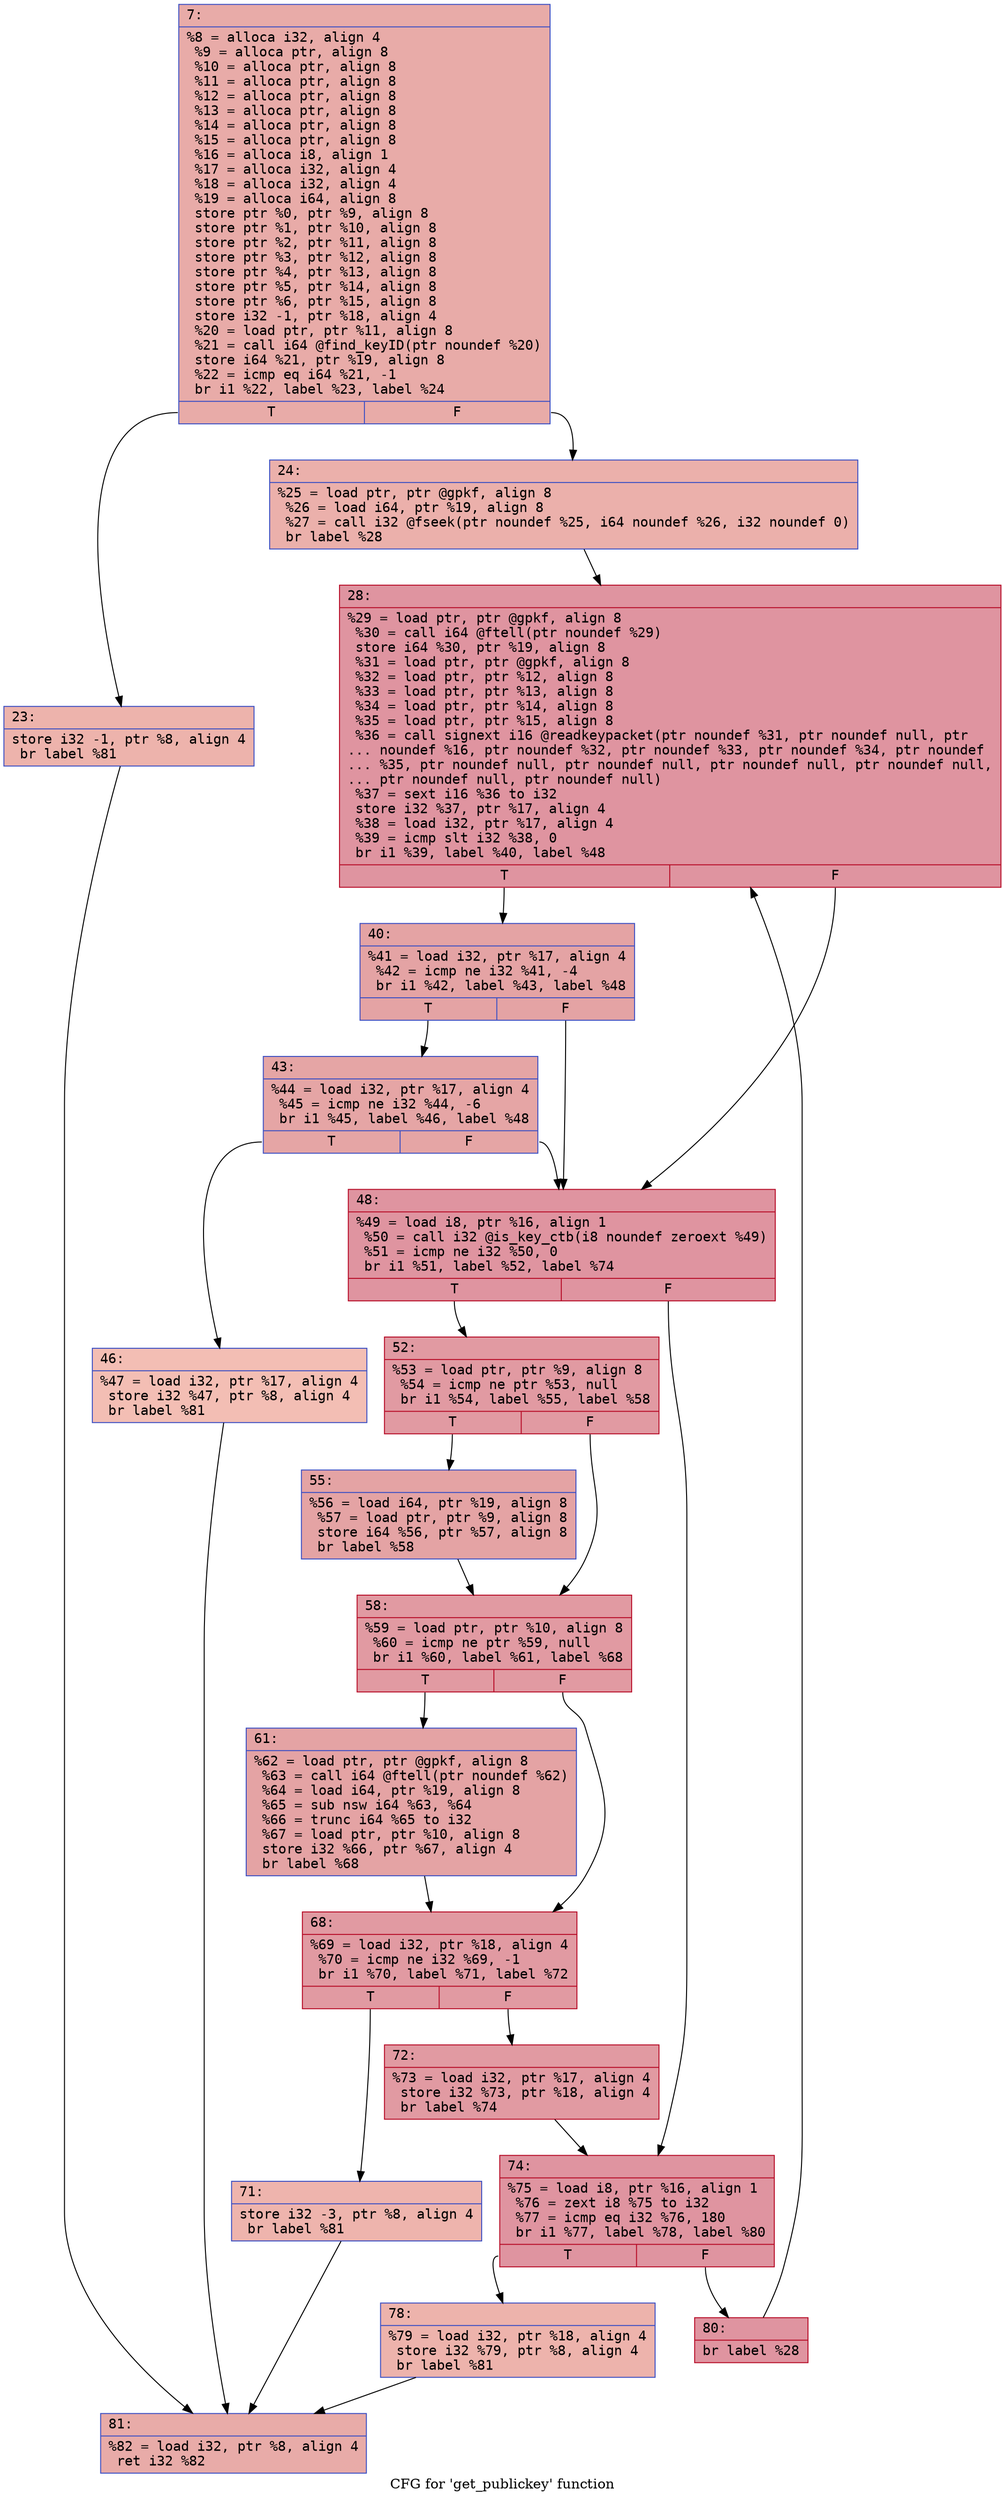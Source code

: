digraph "CFG for 'get_publickey' function" {
	label="CFG for 'get_publickey' function";

	Node0x600001f71310 [shape=record,color="#3d50c3ff", style=filled, fillcolor="#cc403a70" fontname="Courier",label="{7:\l|  %8 = alloca i32, align 4\l  %9 = alloca ptr, align 8\l  %10 = alloca ptr, align 8\l  %11 = alloca ptr, align 8\l  %12 = alloca ptr, align 8\l  %13 = alloca ptr, align 8\l  %14 = alloca ptr, align 8\l  %15 = alloca ptr, align 8\l  %16 = alloca i8, align 1\l  %17 = alloca i32, align 4\l  %18 = alloca i32, align 4\l  %19 = alloca i64, align 8\l  store ptr %0, ptr %9, align 8\l  store ptr %1, ptr %10, align 8\l  store ptr %2, ptr %11, align 8\l  store ptr %3, ptr %12, align 8\l  store ptr %4, ptr %13, align 8\l  store ptr %5, ptr %14, align 8\l  store ptr %6, ptr %15, align 8\l  store i32 -1, ptr %18, align 4\l  %20 = load ptr, ptr %11, align 8\l  %21 = call i64 @find_keyID(ptr noundef %20)\l  store i64 %21, ptr %19, align 8\l  %22 = icmp eq i64 %21, -1\l  br i1 %22, label %23, label %24\l|{<s0>T|<s1>F}}"];
	Node0x600001f71310:s0 -> Node0x600001f71360[tooltip="7 -> 23\nProbability 37.50%" ];
	Node0x600001f71310:s1 -> Node0x600001f713b0[tooltip="7 -> 24\nProbability 62.50%" ];
	Node0x600001f71360 [shape=record,color="#3d50c3ff", style=filled, fillcolor="#d6524470" fontname="Courier",label="{23:\l|  store i32 -1, ptr %8, align 4\l  br label %81\l}"];
	Node0x600001f71360 -> Node0x600001f718b0[tooltip="23 -> 81\nProbability 100.00%" ];
	Node0x600001f713b0 [shape=record,color="#3d50c3ff", style=filled, fillcolor="#d24b4070" fontname="Courier",label="{24:\l|  %25 = load ptr, ptr @gpkf, align 8\l  %26 = load i64, ptr %19, align 8\l  %27 = call i32 @fseek(ptr noundef %25, i64 noundef %26, i32 noundef 0)\l  br label %28\l}"];
	Node0x600001f713b0 -> Node0x600001f71400[tooltip="24 -> 28\nProbability 100.00%" ];
	Node0x600001f71400 [shape=record,color="#b70d28ff", style=filled, fillcolor="#b70d2870" fontname="Courier",label="{28:\l|  %29 = load ptr, ptr @gpkf, align 8\l  %30 = call i64 @ftell(ptr noundef %29)\l  store i64 %30, ptr %19, align 8\l  %31 = load ptr, ptr @gpkf, align 8\l  %32 = load ptr, ptr %12, align 8\l  %33 = load ptr, ptr %13, align 8\l  %34 = load ptr, ptr %14, align 8\l  %35 = load ptr, ptr %15, align 8\l  %36 = call signext i16 @readkeypacket(ptr noundef %31, ptr noundef null, ptr\l... noundef %16, ptr noundef %32, ptr noundef %33, ptr noundef %34, ptr noundef\l... %35, ptr noundef null, ptr noundef null, ptr noundef null, ptr noundef null,\l... ptr noundef null, ptr noundef null)\l  %37 = sext i16 %36 to i32\l  store i32 %37, ptr %17, align 4\l  %38 = load i32, ptr %17, align 4\l  %39 = icmp slt i32 %38, 0\l  br i1 %39, label %40, label %48\l|{<s0>T|<s1>F}}"];
	Node0x600001f71400:s0 -> Node0x600001f71450[tooltip="28 -> 40\nProbability 37.50%" ];
	Node0x600001f71400:s1 -> Node0x600001f71540[tooltip="28 -> 48\nProbability 62.50%" ];
	Node0x600001f71450 [shape=record,color="#3d50c3ff", style=filled, fillcolor="#c32e3170" fontname="Courier",label="{40:\l|  %41 = load i32, ptr %17, align 4\l  %42 = icmp ne i32 %41, -4\l  br i1 %42, label %43, label %48\l|{<s0>T|<s1>F}}"];
	Node0x600001f71450:s0 -> Node0x600001f714a0[tooltip="40 -> 43\nProbability 50.00%" ];
	Node0x600001f71450:s1 -> Node0x600001f71540[tooltip="40 -> 48\nProbability 50.00%" ];
	Node0x600001f714a0 [shape=record,color="#3d50c3ff", style=filled, fillcolor="#c5333470" fontname="Courier",label="{43:\l|  %44 = load i32, ptr %17, align 4\l  %45 = icmp ne i32 %44, -6\l  br i1 %45, label %46, label %48\l|{<s0>T|<s1>F}}"];
	Node0x600001f714a0:s0 -> Node0x600001f714f0[tooltip="43 -> 46\nProbability 3.12%" ];
	Node0x600001f714a0:s1 -> Node0x600001f71540[tooltip="43 -> 48\nProbability 96.88%" ];
	Node0x600001f714f0 [shape=record,color="#3d50c3ff", style=filled, fillcolor="#e36c5570" fontname="Courier",label="{46:\l|  %47 = load i32, ptr %17, align 4\l  store i32 %47, ptr %8, align 4\l  br label %81\l}"];
	Node0x600001f714f0 -> Node0x600001f718b0[tooltip="46 -> 81\nProbability 100.00%" ];
	Node0x600001f71540 [shape=record,color="#b70d28ff", style=filled, fillcolor="#b70d2870" fontname="Courier",label="{48:\l|  %49 = load i8, ptr %16, align 1\l  %50 = call i32 @is_key_ctb(i8 noundef zeroext %49)\l  %51 = icmp ne i32 %50, 0\l  br i1 %51, label %52, label %74\l|{<s0>T|<s1>F}}"];
	Node0x600001f71540:s0 -> Node0x600001f71590[tooltip="48 -> 52\nProbability 62.50%" ];
	Node0x600001f71540:s1 -> Node0x600001f717c0[tooltip="48 -> 74\nProbability 37.50%" ];
	Node0x600001f71590 [shape=record,color="#b70d28ff", style=filled, fillcolor="#bb1b2c70" fontname="Courier",label="{52:\l|  %53 = load ptr, ptr %9, align 8\l  %54 = icmp ne ptr %53, null\l  br i1 %54, label %55, label %58\l|{<s0>T|<s1>F}}"];
	Node0x600001f71590:s0 -> Node0x600001f715e0[tooltip="52 -> 55\nProbability 62.50%" ];
	Node0x600001f71590:s1 -> Node0x600001f71630[tooltip="52 -> 58\nProbability 37.50%" ];
	Node0x600001f715e0 [shape=record,color="#3d50c3ff", style=filled, fillcolor="#c32e3170" fontname="Courier",label="{55:\l|  %56 = load i64, ptr %19, align 8\l  %57 = load ptr, ptr %9, align 8\l  store i64 %56, ptr %57, align 8\l  br label %58\l}"];
	Node0x600001f715e0 -> Node0x600001f71630[tooltip="55 -> 58\nProbability 100.00%" ];
	Node0x600001f71630 [shape=record,color="#b70d28ff", style=filled, fillcolor="#bb1b2c70" fontname="Courier",label="{58:\l|  %59 = load ptr, ptr %10, align 8\l  %60 = icmp ne ptr %59, null\l  br i1 %60, label %61, label %68\l|{<s0>T|<s1>F}}"];
	Node0x600001f71630:s0 -> Node0x600001f71680[tooltip="58 -> 61\nProbability 62.50%" ];
	Node0x600001f71630:s1 -> Node0x600001f716d0[tooltip="58 -> 68\nProbability 37.50%" ];
	Node0x600001f71680 [shape=record,color="#3d50c3ff", style=filled, fillcolor="#c32e3170" fontname="Courier",label="{61:\l|  %62 = load ptr, ptr @gpkf, align 8\l  %63 = call i64 @ftell(ptr noundef %62)\l  %64 = load i64, ptr %19, align 8\l  %65 = sub nsw i64 %63, %64\l  %66 = trunc i64 %65 to i32\l  %67 = load ptr, ptr %10, align 8\l  store i32 %66, ptr %67, align 4\l  br label %68\l}"];
	Node0x600001f71680 -> Node0x600001f716d0[tooltip="61 -> 68\nProbability 100.00%" ];
	Node0x600001f716d0 [shape=record,color="#b70d28ff", style=filled, fillcolor="#bb1b2c70" fontname="Courier",label="{68:\l|  %69 = load i32, ptr %18, align 4\l  %70 = icmp ne i32 %69, -1\l  br i1 %70, label %71, label %72\l|{<s0>T|<s1>F}}"];
	Node0x600001f716d0:s0 -> Node0x600001f71720[tooltip="68 -> 71\nProbability 3.12%" ];
	Node0x600001f716d0:s1 -> Node0x600001f71770[tooltip="68 -> 72\nProbability 96.88%" ];
	Node0x600001f71720 [shape=record,color="#3d50c3ff", style=filled, fillcolor="#d8564670" fontname="Courier",label="{71:\l|  store i32 -3, ptr %8, align 4\l  br label %81\l}"];
	Node0x600001f71720 -> Node0x600001f718b0[tooltip="71 -> 81\nProbability 100.00%" ];
	Node0x600001f71770 [shape=record,color="#b70d28ff", style=filled, fillcolor="#bb1b2c70" fontname="Courier",label="{72:\l|  %73 = load i32, ptr %17, align 4\l  store i32 %73, ptr %18, align 4\l  br label %74\l}"];
	Node0x600001f71770 -> Node0x600001f717c0[tooltip="72 -> 74\nProbability 100.00%" ];
	Node0x600001f717c0 [shape=record,color="#b70d28ff", style=filled, fillcolor="#b70d2870" fontname="Courier",label="{74:\l|  %75 = load i8, ptr %16, align 1\l  %76 = zext i8 %75 to i32\l  %77 = icmp eq i32 %76, 180\l  br i1 %77, label %78, label %80\l|{<s0>T|<s1>F}}"];
	Node0x600001f717c0:s0 -> Node0x600001f71810[tooltip="74 -> 78\nProbability 3.12%" ];
	Node0x600001f717c0:s1 -> Node0x600001f71860[tooltip="74 -> 80\nProbability 96.88%" ];
	Node0x600001f71810 [shape=record,color="#3d50c3ff", style=filled, fillcolor="#d6524470" fontname="Courier",label="{78:\l|  %79 = load i32, ptr %18, align 4\l  store i32 %79, ptr %8, align 4\l  br label %81\l}"];
	Node0x600001f71810 -> Node0x600001f718b0[tooltip="78 -> 81\nProbability 100.00%" ];
	Node0x600001f71860 [shape=record,color="#b70d28ff", style=filled, fillcolor="#b70d2870" fontname="Courier",label="{80:\l|  br label %28\l}"];
	Node0x600001f71860 -> Node0x600001f71400[tooltip="80 -> 28\nProbability 100.00%" ];
	Node0x600001f718b0 [shape=record,color="#3d50c3ff", style=filled, fillcolor="#cc403a70" fontname="Courier",label="{81:\l|  %82 = load i32, ptr %8, align 4\l  ret i32 %82\l}"];
}
